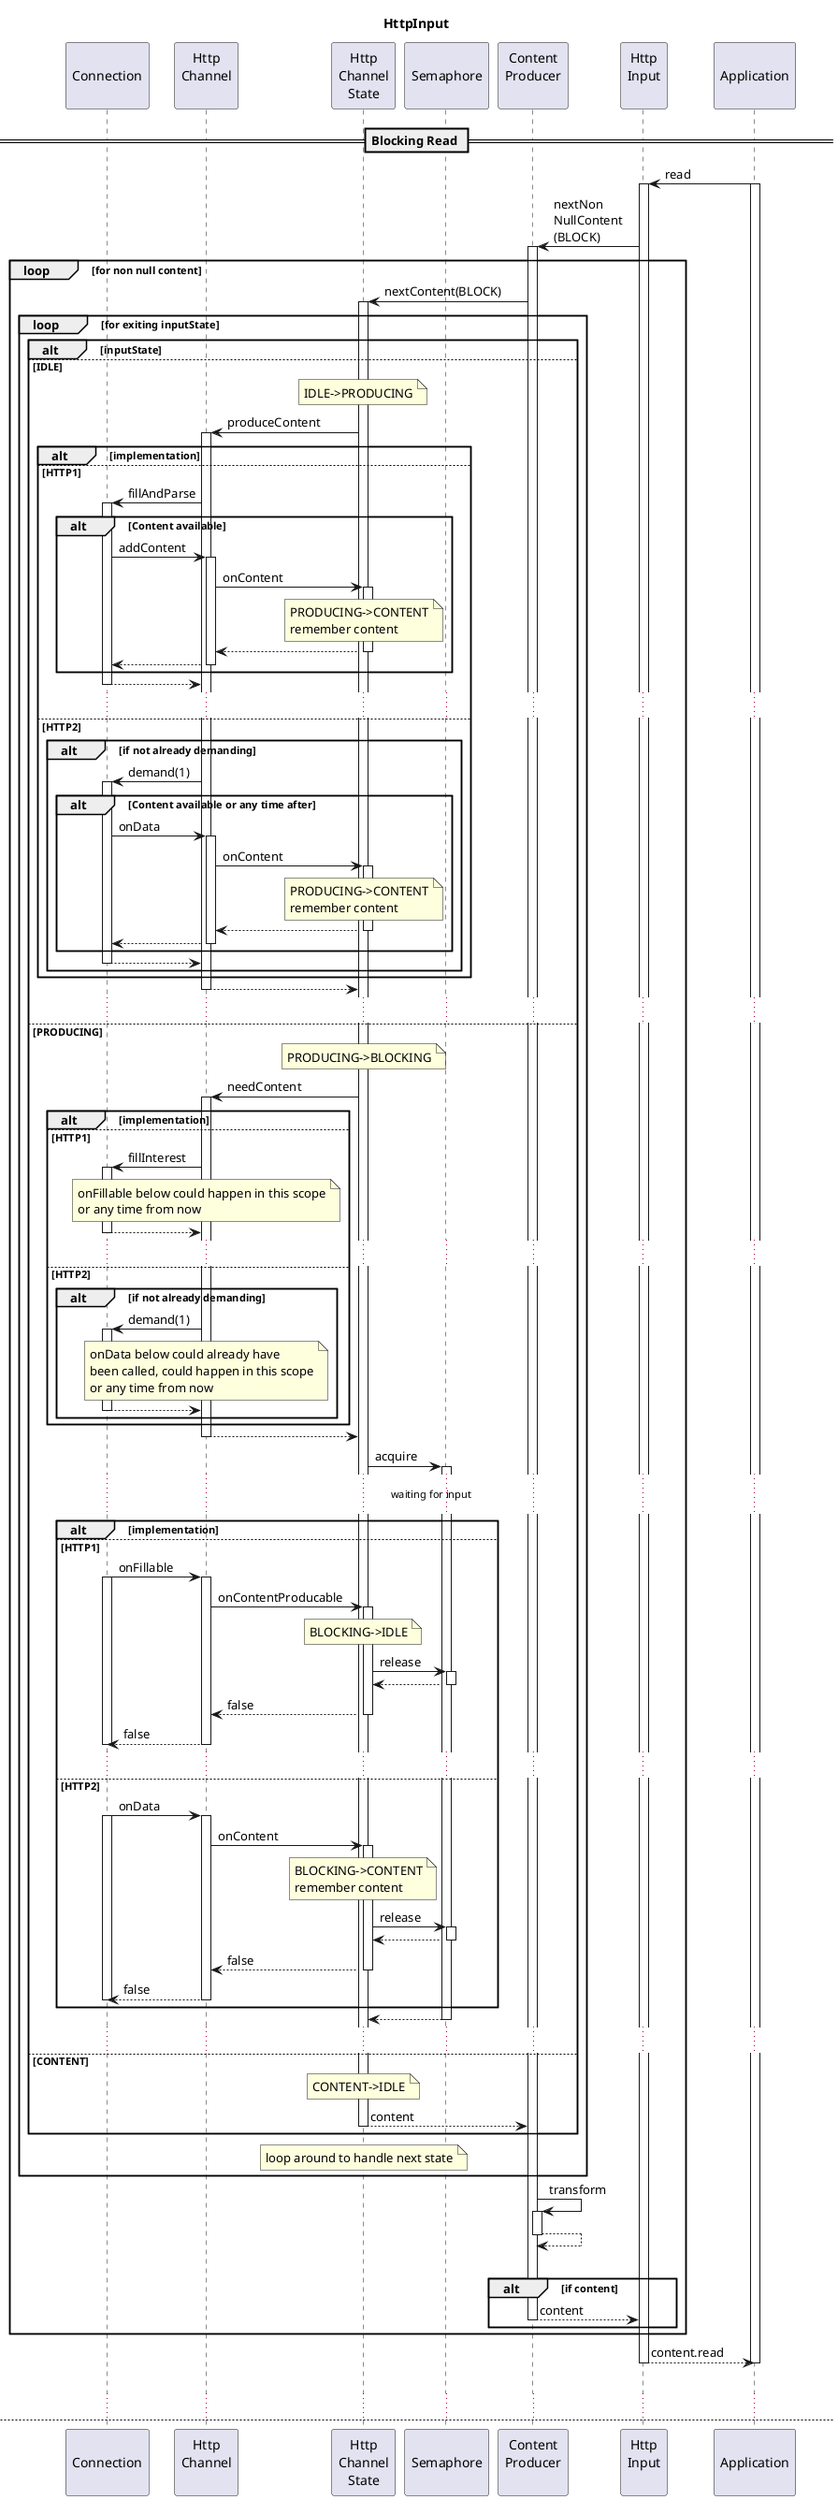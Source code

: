 @startuml
title "HttpInput"

participant Connection as "\nConnection\n"
participant HttpChannel as "Http\nChannel\n"
participant HttpChannelState as "Http\nChannel\nState"
participant Semaphore as "\nSemaphore\n"
participant ContentProducer as "Content\nProducer\n"
participant HttpInput as "Http\nInput\n"
participant Application as "\nApplication\n"

autoactivate on

== Blocking Read ==

Application->HttpInput: read
activate Application
HttpInput->ContentProducer: nextNon\nNullContent\n(BLOCK)
    loop for non null content
        ContentProducer->HttpChannelState: nextContent(BLOCK)
            loop for exiting inputState
                alt inputState
                else IDLE
                    note over HttpChannelState
                    IDLE->PRODUCING
                    end note
                    HttpChannelState->HttpChannel: produceContent
                        alt implementation
                        else HTTP1
                            HttpChannel->Connection: fillAndParse
                                alt Content available
                                    Connection->HttpChannel: addContent
                                        HttpChannel->HttpChannelState: onContent
                                            note over HttpChannelState
                                            PRODUCING->CONTENT
                                            remember content
                                            end note
                                        return
                                    return
                                end
                            return
                            ...
                        else HTTP2
                            alt if not already demanding
                                HttpChannel->Connection: demand(1)
                                    alt Content available or any time after
                                        Connection->HttpChannel: onData
                                            HttpChannel->HttpChannelState: onContent
                                                note over HttpChannelState
                                                PRODUCING->CONTENT
                                                remember content
                                                end note
                                            return
                                        return
                                    end
                                return
                            end
                        end
                    return
                    ...
                else PRODUCING
                    note over HttpChannelState
                    PRODUCING->BLOCKING
                    end note

                    HttpChannelState->HttpChannel: needContent
                        alt implementation
                        else HTTP1
                            HttpChannel->Connection: fillInterest
                                note over HttpChannel
                                    onFillable below could happen in this scope
                                    or any time from now
                                end note
                            return
                            ...
                        else HTTP2
                            alt if not already demanding
                                HttpChannel->Connection: demand(1)
                                    note over HttpChannel
                                        onData below could already have
                                        been called, could happen in this scope
                                        or any time from now
                                    end note
                                return
                            end
                        end
                    return

                    HttpChannelState->Semaphore: acquire
                        ... waiting for input ...
                        alt implementation
                        else HTTP1
                            Connection->HttpChannel: onFillable
                            activate Connection
                                HttpChannel->HttpChannelState: onContentProducable
                                    note over HttpChannelState
                                    BLOCKING->IDLE
                                    end note
                                    HttpChannelState->Semaphore:release
                                    return
                                return false
                            return false
                            deactivate Connection
                            ...
                        else HTTP2
                            Connection->HttpChannel: onData
                            activate Connection
                                HttpChannel->HttpChannelState: onContent
                                        note over HttpChannelState
                                        BLOCKING->CONTENT
                                        remember content
                                        end note
                                        HttpChannelState->Semaphore:release
                                        return
                                    return false
                            return false
                            deactivate Connection
                        end
                    return
                ...
                else CONTENT
                        note over HttpChannelState
                        CONTENT->IDLE
                        end note
                    return content
                end
                note over HttpChannelState
                loop around to handle next state
                end note
            end
            ContentProducer->ContentProducer: transform
            return
            |||
        alt if content
            return content
        end
    end
return content.read
deactivate Application
|||
...

newpage
== Available ==

Application->HttpInput: available
activate Application
HttpInput->ContentProducer: nextNon\nNullContent\n(POLL)
    loop for non null content
        ContentProducer->HttpChannelState: nextContent(POLL)
            loop until exiting inputState
                alt inputState
                else UNREADY
                    autoactivate off
                    HttpChannelState-->ContentProducer: null
                    autoactivate on
                    ...
                else CONTENT||READY
                    note over HttpChannelState
                    CONTENT||READY->IDLE
                    end note
                    autoactivate off
                    HttpChannelState->ContentProducer: content
                    autoactivate on
                    ...
                else IDLE
                    note over HttpChannelState
                    IDLE->PRODUCING
                    end note
                    HttpChannelState->HttpChannel: produceContent
                        note over HttpChannel
                            as produce content above
                        end note
                    return
                    ...
                else PRODUCING
                    note over HttpChannelState
                    PRODUCING->IDLE
                    end note
                    autoactivate off
                    HttpChannelState->ContentProducer: null
                    deactivate HttpChannelState
                    autoactivate on
                    ...
                end

            note over HttpChannelState
            loop around to handle next state
            end note
        end
        ContentProducer->ContentProducer: transform
        return
        |||
        alt if content==null\n||content.size!=0
            return content
        end
    end
return content==null\n?0\n:content.size
deactivate Application

|||
...

newpage

== Async Read ==


[->HttpChannel: handle
    loop
        HttpChannel->HttpChannelState: nextAction
        alt inputState
        else PRODUCABLE
            note over HttpChannelState
                PRODUCABLE->IDLE
            end note
            autoactivate off
            HttpChannelState-->HttpChannel: ASYNC_READ
            autoactivate on
            ...
        else READY
            return ASYNC_READ
        end
        alt action
        else ASYNC_READ
            HttpChannel->HttpInput:isReady
                note over HttpInput
                    see below
                end note
            return
            alt isReady
            else true
                HttpChannel->Application:onDataAvailable
                    note left of Application
                    calls to isReady and read
                    may be made in this scope or by
                    other threads at any time.
                    see below.
                    end note
                return
            end
        end
    end
return
|||

Application->HttpInput: isReady
activate Application
HttpInput->ContentProducer: nextNon\nNullContent\n(ASYNC)
    loop for non null content
        ContentProducer->HttpChannelState: nextContent(ASYNC)
            loop for exiting inputState
                alt inputState
                else UNREADY
                    autoactivate off
                    HttpChannelState-->ContentProducer: null
                    autoactivate on
                    ...
                else IDLE
                    note over HttpChannelState
                    IDLE->PRODUCING
                    end note
                    HttpChannelState->HttpChannel: produceContent
                        note over HttpChannel
                            as produceContent above
                        end note
                    return
                    ...
                else PRODUCING
                    note over HttpChannelState
                    PRODUCING->UNREADY
                    end note

                    HttpChannelState->HttpChannel: needContent
                        note over HttpChannel
                            as needContent above
                        end note
                    return
                    ...
                else CONTENT||READY
                    note over HttpChannelState
                    CONTENT||READY->IDLE
                    end note
                    autoactivate off
                    HttpChannelState->ContentProducer: content
                    deactivate HttpChannelState
                    autoactivate on
                    ...
                end
                note over HttpChannelState
                loop around to handle next state
                end note

             end
            ContentProducer->ContentProducer: translate
            return
        alt
        else content == null \n|| content.size()>0
            autoactivate off
            ContentProducer-->HttpInput: content
            deactivate ContentProducer
            autoactivate on
        end
    end
return content==null\n?false\n:true
deactivate Application

alt if content arrives
    note right of Connection
        this may happen during isReady above or after.
        State will probably be UNREADY, but may also
        be IDLE or even PRODUCING in some circumstances
        Those other states will be handled as per
        examples above.
        The full state handling is shown below, even for
        blocking cases
    end note
    alt implementation
    else HTTP1
        Connection->HttpChannel: onFillable
        activate Connection
            HttpChannel->HttpChannelState: onContentProducable
                alt inputState
                else BLOCKING
                    note over HttpChannelState
                    BLOCKING->IDLE
                    woken=false
                    end note
                    HttpChannelState->Semaphore:release
                    return
                    ...
                else UNREADY
                    note over HttpChannelState
                    UNREADY->PRODUCABLE
                    woken=WAITING
                    end note
                    ...
                else default
                    note over HttpChannelState
                    IllegalStateException
                    end note
                end
            return woken
        return woken
        deactivate Connection
        ...
    else HTTP2
        Connection->HttpChannel: onData
        activate Connection
            HttpChannel->HttpChannelState: onContent
                alt inputState
                else BLOCKING
                    note over HttpChannelState
                    BLOCKING->CONTENT
                    remember content
                    woken=false
                    end note
                    HttpChannelState->Semaphore:release
                    return
                    ...
                else UNREADY
                    note over HttpChannelState
                    UNREADY->READY
                    remember content
                    woken=WAITING
                    end note
                    ...
                else CONTENT||READY
                    note over HttpChannelState
                    IllegalStateException
                    end note
                else default
                    note over HttpChannelState
                    ->CONTENT
                    remember content
                    woken=false
                    end note
                end
            return woken
        return woken
        deactivate Connection
    end
end


Application->HttpInput: read
activate Application
    HttpInput->ContentProducer: read
        return content==null\n?ISE\n:content.read
    return
deactivate Application

|||

@enduml
